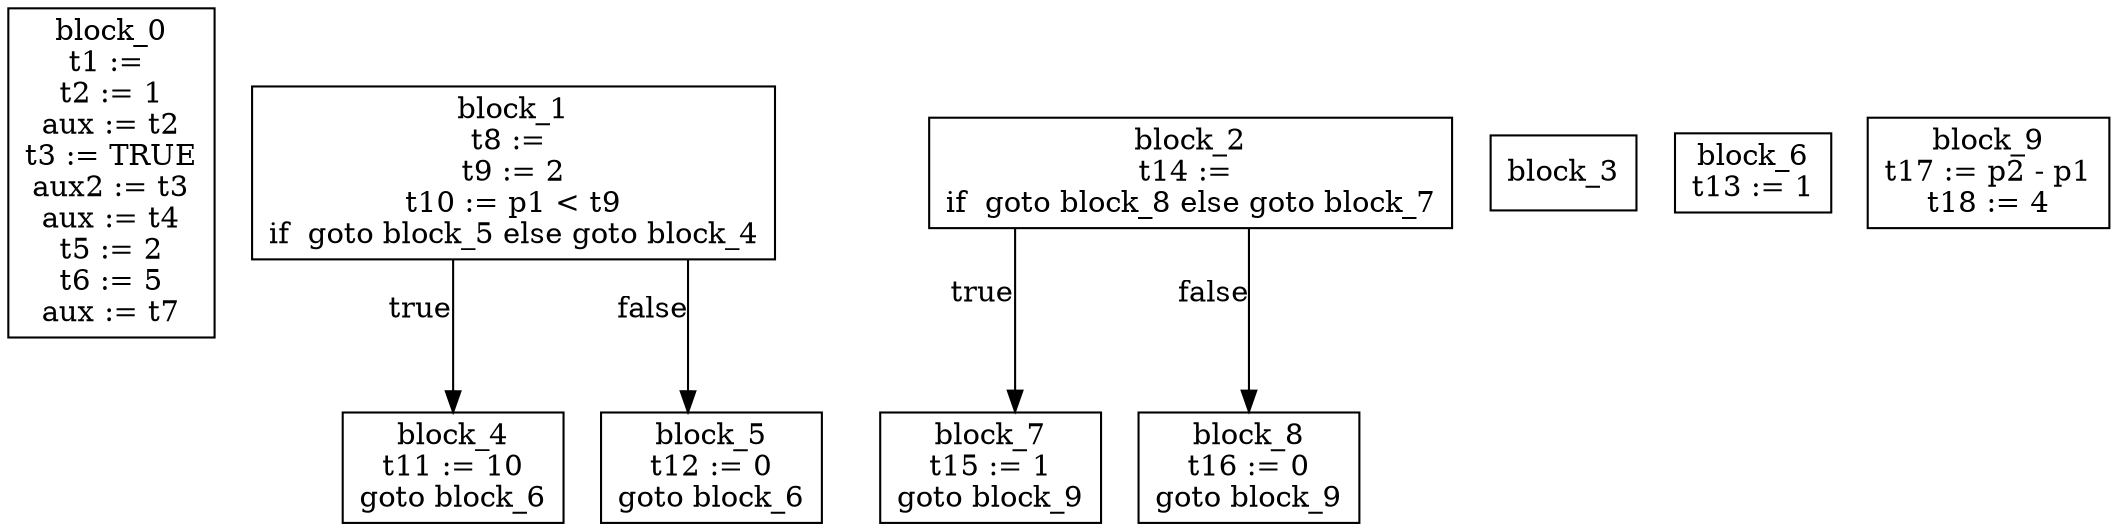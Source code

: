 digraph CFG {
graph [splines=ortho];
node [shape=box];
block_0 [label="block_0\nt1 := \nt2 := 1\naux := t2\nt3 := TRUE\naux2 := t3\naux := t4\nt5 := 2\nt6 := 5\naux := t7\n"];
block_1 [label="block_1\nt8 := \nt9 := 2\nt10 := p1 < t9\nif  goto block_5 else goto block_4\n"];
block_1 -> block_4 [xlabel="true"];
block_1 -> block_5 [xlabel="false"];
block_2 [label="block_2\nt14 := \nif  goto block_8 else goto block_7\n"];
block_2 -> block_7 [xlabel="true"];
block_2 -> block_8 [xlabel="false"];
block_3 [label="block_3\n"];
block_4 [label="block_4\nt11 := 10\ngoto block_6\n"];
block_5 [label="block_5\nt12 := 0\ngoto block_6\n"];
block_6 [label="block_6\nt13 := 1\n"];
block_7 [label="block_7\nt15 := 1\ngoto block_9\n"];
block_8 [label="block_8\nt16 := 0\ngoto block_9\n"];
block_9 [label="block_9\nt17 := p2 - p1\nt18 := 4\n"];
}
